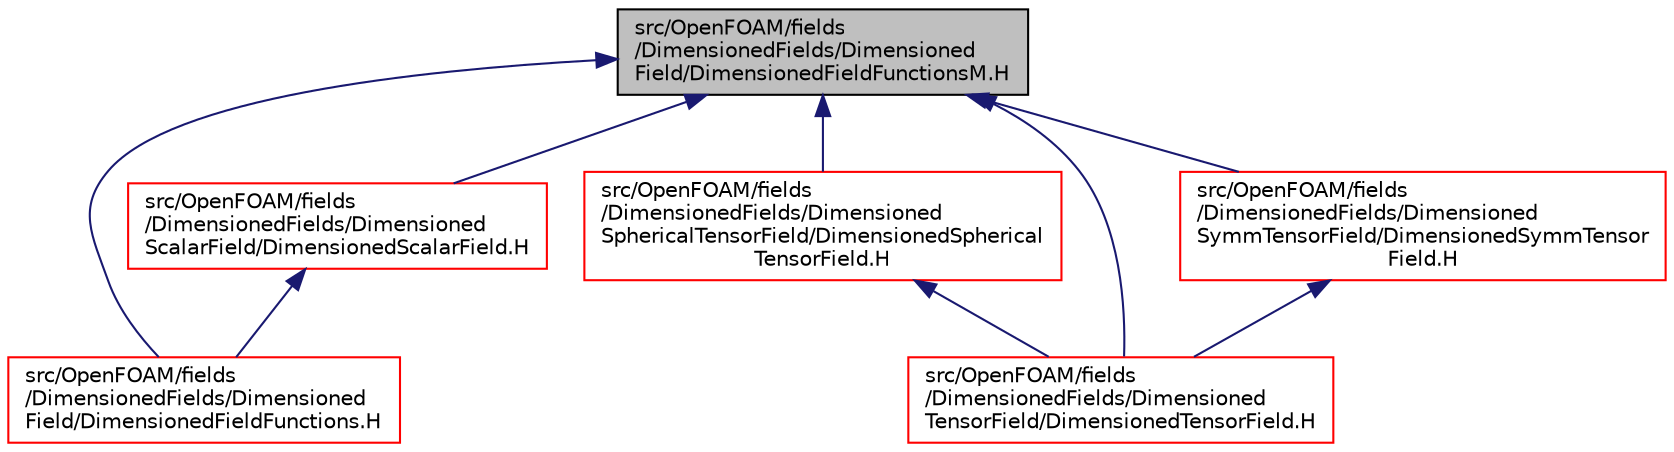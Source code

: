 digraph "src/OpenFOAM/fields/DimensionedFields/DimensionedField/DimensionedFieldFunctionsM.H"
{
  bgcolor="transparent";
  edge [fontname="Helvetica",fontsize="10",labelfontname="Helvetica",labelfontsize="10"];
  node [fontname="Helvetica",fontsize="10",shape=record];
  Node1 [label="src/OpenFOAM/fields\l/DimensionedFields/Dimensioned\lField/DimensionedFieldFunctionsM.H",height=0.2,width=0.4,color="black", fillcolor="grey75", style="filled", fontcolor="black"];
  Node1 -> Node2 [dir="back",color="midnightblue",fontsize="10",style="solid",fontname="Helvetica"];
  Node2 [label="src/OpenFOAM/fields\l/DimensionedFields/Dimensioned\lField/DimensionedFieldFunctions.H",height=0.2,width=0.4,color="red",URL="$a10130.html"];
  Node1 -> Node2199 [dir="back",color="midnightblue",fontsize="10",style="solid",fontname="Helvetica"];
  Node2199 [label="src/OpenFOAM/fields\l/DimensionedFields/Dimensioned\lScalarField/DimensionedScalarField.H",height=0.2,width=0.4,color="red",URL="$a10163.html",tooltip="Scalar specific part of the implementation of DimensionedField. "];
  Node2199 -> Node2 [dir="back",color="midnightblue",fontsize="10",style="solid",fontname="Helvetica"];
  Node1 -> Node2325 [dir="back",color="midnightblue",fontsize="10",style="solid",fontname="Helvetica"];
  Node2325 [label="src/OpenFOAM/fields\l/DimensionedFields/Dimensioned\lSphericalTensorField/DimensionedSpherical\lTensorField.H",height=0.2,width=0.4,color="red",URL="$a10169.html",tooltip="Specialisation of DimensionedField<T, GeoMesh> for sphericalTensor. "];
  Node2325 -> Node2327 [dir="back",color="midnightblue",fontsize="10",style="solid",fontname="Helvetica"];
  Node2327 [label="src/OpenFOAM/fields\l/DimensionedFields/Dimensioned\lTensorField/DimensionedTensorField.H",height=0.2,width=0.4,color="red",URL="$a10181.html",tooltip="Tensor specific part of the implementation of DimensionedField. "];
  Node1 -> Node2329 [dir="back",color="midnightblue",fontsize="10",style="solid",fontname="Helvetica"];
  Node2329 [label="src/OpenFOAM/fields\l/DimensionedFields/Dimensioned\lSymmTensorField/DimensionedSymmTensor\lField.H",height=0.2,width=0.4,color="red",URL="$a10175.html",tooltip="SymmTensor specific part of the implementation of DimensionedField. "];
  Node2329 -> Node2327 [dir="back",color="midnightblue",fontsize="10",style="solid",fontname="Helvetica"];
  Node1 -> Node2327 [dir="back",color="midnightblue",fontsize="10",style="solid",fontname="Helvetica"];
}
